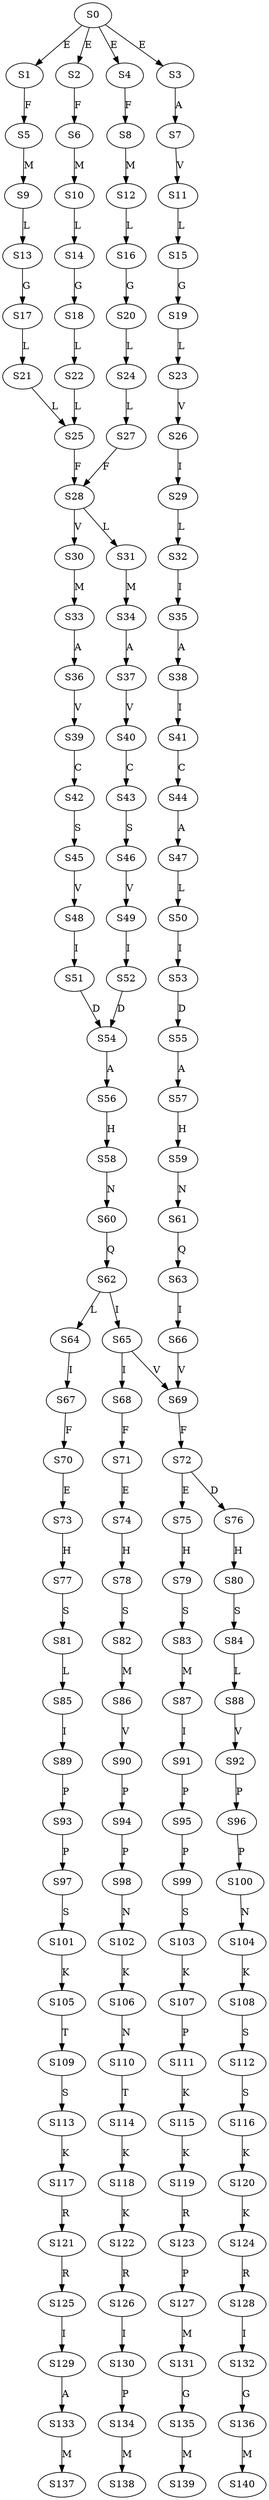 strict digraph  {
	S0 -> S1 [ label = E ];
	S0 -> S2 [ label = E ];
	S0 -> S3 [ label = E ];
	S0 -> S4 [ label = E ];
	S1 -> S5 [ label = F ];
	S2 -> S6 [ label = F ];
	S3 -> S7 [ label = A ];
	S4 -> S8 [ label = F ];
	S5 -> S9 [ label = M ];
	S6 -> S10 [ label = M ];
	S7 -> S11 [ label = V ];
	S8 -> S12 [ label = M ];
	S9 -> S13 [ label = L ];
	S10 -> S14 [ label = L ];
	S11 -> S15 [ label = L ];
	S12 -> S16 [ label = L ];
	S13 -> S17 [ label = G ];
	S14 -> S18 [ label = G ];
	S15 -> S19 [ label = G ];
	S16 -> S20 [ label = G ];
	S17 -> S21 [ label = L ];
	S18 -> S22 [ label = L ];
	S19 -> S23 [ label = L ];
	S20 -> S24 [ label = L ];
	S21 -> S25 [ label = L ];
	S22 -> S25 [ label = L ];
	S23 -> S26 [ label = V ];
	S24 -> S27 [ label = L ];
	S25 -> S28 [ label = F ];
	S26 -> S29 [ label = I ];
	S27 -> S28 [ label = F ];
	S28 -> S30 [ label = V ];
	S28 -> S31 [ label = L ];
	S29 -> S32 [ label = L ];
	S30 -> S33 [ label = M ];
	S31 -> S34 [ label = M ];
	S32 -> S35 [ label = I ];
	S33 -> S36 [ label = A ];
	S34 -> S37 [ label = A ];
	S35 -> S38 [ label = A ];
	S36 -> S39 [ label = V ];
	S37 -> S40 [ label = V ];
	S38 -> S41 [ label = I ];
	S39 -> S42 [ label = C ];
	S40 -> S43 [ label = C ];
	S41 -> S44 [ label = C ];
	S42 -> S45 [ label = S ];
	S43 -> S46 [ label = S ];
	S44 -> S47 [ label = A ];
	S45 -> S48 [ label = V ];
	S46 -> S49 [ label = V ];
	S47 -> S50 [ label = L ];
	S48 -> S51 [ label = I ];
	S49 -> S52 [ label = I ];
	S50 -> S53 [ label = I ];
	S51 -> S54 [ label = D ];
	S52 -> S54 [ label = D ];
	S53 -> S55 [ label = D ];
	S54 -> S56 [ label = A ];
	S55 -> S57 [ label = A ];
	S56 -> S58 [ label = H ];
	S57 -> S59 [ label = H ];
	S58 -> S60 [ label = N ];
	S59 -> S61 [ label = N ];
	S60 -> S62 [ label = Q ];
	S61 -> S63 [ label = Q ];
	S62 -> S64 [ label = L ];
	S62 -> S65 [ label = I ];
	S63 -> S66 [ label = I ];
	S64 -> S67 [ label = I ];
	S65 -> S68 [ label = I ];
	S65 -> S69 [ label = V ];
	S66 -> S69 [ label = V ];
	S67 -> S70 [ label = F ];
	S68 -> S71 [ label = F ];
	S69 -> S72 [ label = F ];
	S70 -> S73 [ label = E ];
	S71 -> S74 [ label = E ];
	S72 -> S75 [ label = E ];
	S72 -> S76 [ label = D ];
	S73 -> S77 [ label = H ];
	S74 -> S78 [ label = H ];
	S75 -> S79 [ label = H ];
	S76 -> S80 [ label = H ];
	S77 -> S81 [ label = S ];
	S78 -> S82 [ label = S ];
	S79 -> S83 [ label = S ];
	S80 -> S84 [ label = S ];
	S81 -> S85 [ label = L ];
	S82 -> S86 [ label = M ];
	S83 -> S87 [ label = M ];
	S84 -> S88 [ label = L ];
	S85 -> S89 [ label = I ];
	S86 -> S90 [ label = V ];
	S87 -> S91 [ label = I ];
	S88 -> S92 [ label = V ];
	S89 -> S93 [ label = P ];
	S90 -> S94 [ label = P ];
	S91 -> S95 [ label = P ];
	S92 -> S96 [ label = P ];
	S93 -> S97 [ label = P ];
	S94 -> S98 [ label = P ];
	S95 -> S99 [ label = P ];
	S96 -> S100 [ label = P ];
	S97 -> S101 [ label = S ];
	S98 -> S102 [ label = N ];
	S99 -> S103 [ label = S ];
	S100 -> S104 [ label = N ];
	S101 -> S105 [ label = K ];
	S102 -> S106 [ label = K ];
	S103 -> S107 [ label = K ];
	S104 -> S108 [ label = K ];
	S105 -> S109 [ label = T ];
	S106 -> S110 [ label = N ];
	S107 -> S111 [ label = P ];
	S108 -> S112 [ label = S ];
	S109 -> S113 [ label = S ];
	S110 -> S114 [ label = T ];
	S111 -> S115 [ label = K ];
	S112 -> S116 [ label = S ];
	S113 -> S117 [ label = K ];
	S114 -> S118 [ label = K ];
	S115 -> S119 [ label = K ];
	S116 -> S120 [ label = K ];
	S117 -> S121 [ label = R ];
	S118 -> S122 [ label = K ];
	S119 -> S123 [ label = R ];
	S120 -> S124 [ label = K ];
	S121 -> S125 [ label = R ];
	S122 -> S126 [ label = R ];
	S123 -> S127 [ label = P ];
	S124 -> S128 [ label = R ];
	S125 -> S129 [ label = I ];
	S126 -> S130 [ label = I ];
	S127 -> S131 [ label = M ];
	S128 -> S132 [ label = I ];
	S129 -> S133 [ label = A ];
	S130 -> S134 [ label = P ];
	S131 -> S135 [ label = G ];
	S132 -> S136 [ label = G ];
	S133 -> S137 [ label = M ];
	S134 -> S138 [ label = M ];
	S135 -> S139 [ label = M ];
	S136 -> S140 [ label = M ];
}

